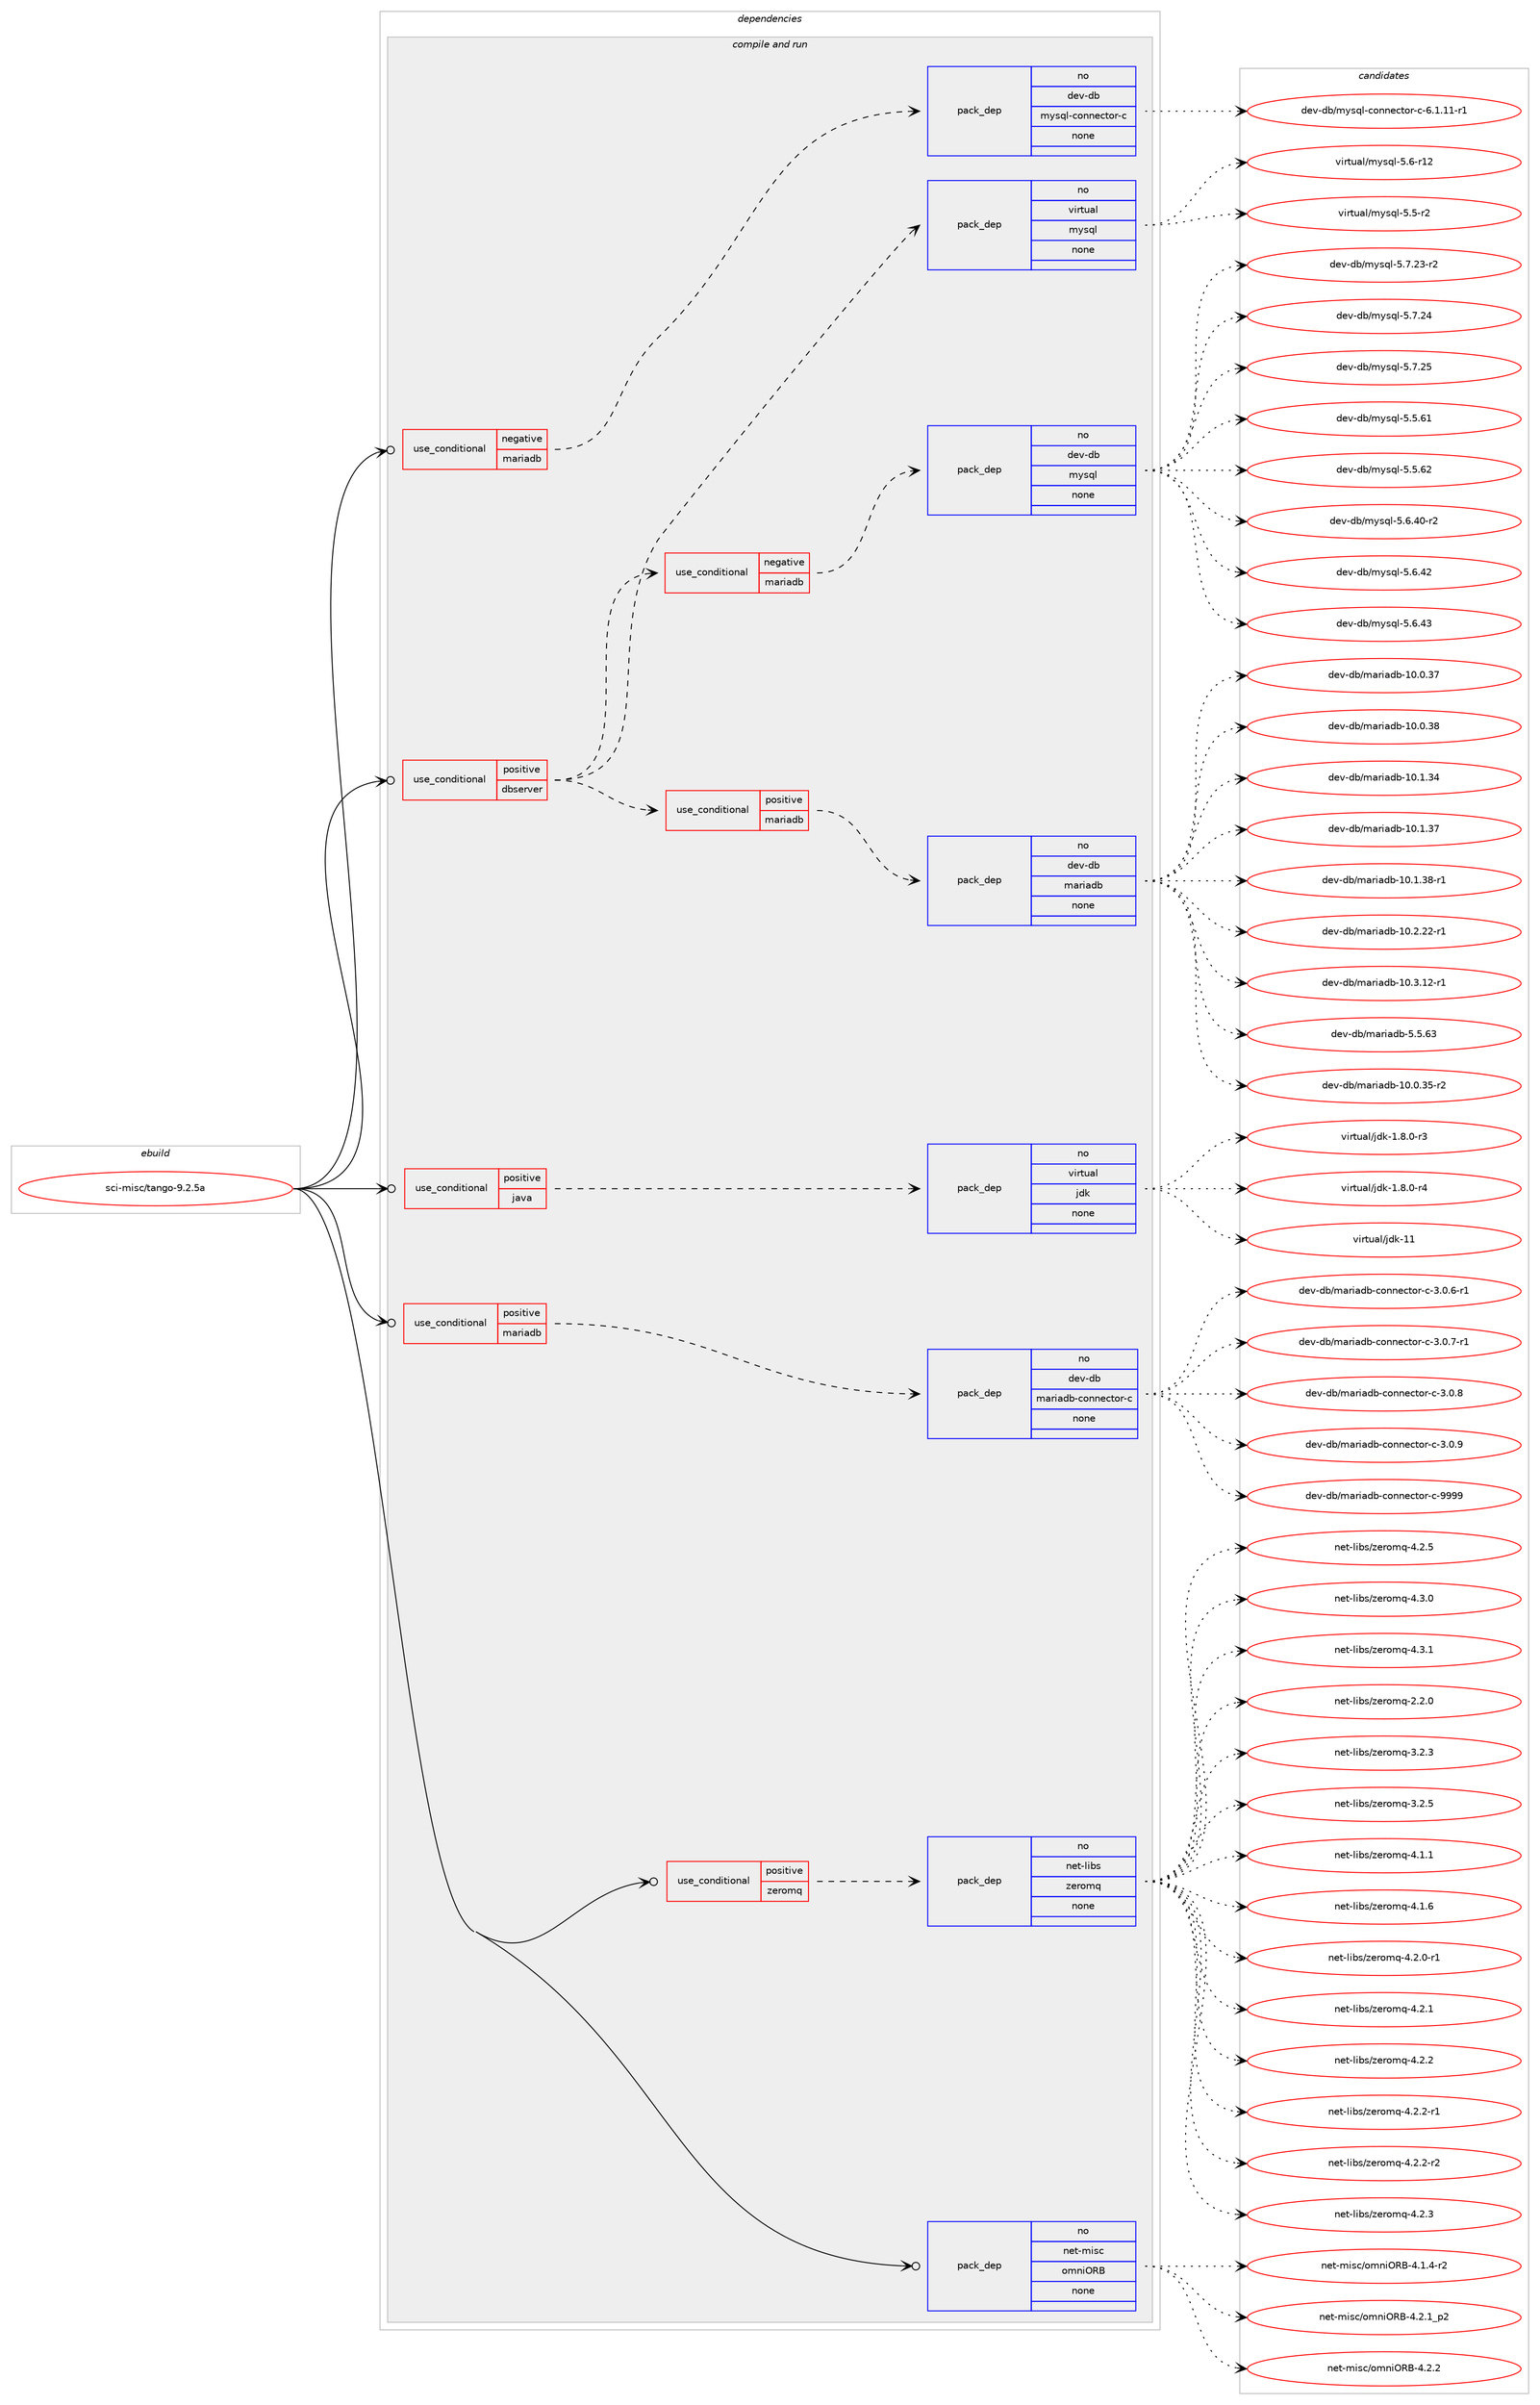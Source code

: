digraph prolog {

# *************
# Graph options
# *************

newrank=true;
concentrate=true;
compound=true;
graph [rankdir=LR,fontname=Helvetica,fontsize=10,ranksep=1.5];#, ranksep=2.5, nodesep=0.2];
edge  [arrowhead=vee];
node  [fontname=Helvetica,fontsize=10];

# **********
# The ebuild
# **********

subgraph cluster_leftcol {
color=gray;
rank=same;
label=<<i>ebuild</i>>;
id [label="sci-misc/tango-9.2.5a", color=red, width=4, href="../sci-misc/tango-9.2.5a.svg"];
}

# ****************
# The dependencies
# ****************

subgraph cluster_midcol {
color=gray;
label=<<i>dependencies</i>>;
subgraph cluster_compile {
fillcolor="#eeeeee";
style=filled;
label=<<i>compile</i>>;
}
subgraph cluster_compileandrun {
fillcolor="#eeeeee";
style=filled;
label=<<i>compile and run</i>>;
subgraph cond454885 {
dependency1699934 [label=<<TABLE BORDER="0" CELLBORDER="1" CELLSPACING="0" CELLPADDING="4"><TR><TD ROWSPAN="3" CELLPADDING="10">use_conditional</TD></TR><TR><TD>negative</TD></TR><TR><TD>mariadb</TD></TR></TABLE>>, shape=none, color=red];
subgraph pack1217174 {
dependency1699935 [label=<<TABLE BORDER="0" CELLBORDER="1" CELLSPACING="0" CELLPADDING="4" WIDTH="220"><TR><TD ROWSPAN="6" CELLPADDING="30">pack_dep</TD></TR><TR><TD WIDTH="110">no</TD></TR><TR><TD>dev-db</TD></TR><TR><TD>mysql-connector-c</TD></TR><TR><TD>none</TD></TR><TR><TD></TD></TR></TABLE>>, shape=none, color=blue];
}
dependency1699934:e -> dependency1699935:w [weight=20,style="dashed",arrowhead="vee"];
}
id:e -> dependency1699934:w [weight=20,style="solid",arrowhead="odotvee"];
subgraph cond454886 {
dependency1699936 [label=<<TABLE BORDER="0" CELLBORDER="1" CELLSPACING="0" CELLPADDING="4"><TR><TD ROWSPAN="3" CELLPADDING="10">use_conditional</TD></TR><TR><TD>positive</TD></TR><TR><TD>dbserver</TD></TR></TABLE>>, shape=none, color=red];
subgraph cond454887 {
dependency1699937 [label=<<TABLE BORDER="0" CELLBORDER="1" CELLSPACING="0" CELLPADDING="4"><TR><TD ROWSPAN="3" CELLPADDING="10">use_conditional</TD></TR><TR><TD>positive</TD></TR><TR><TD>mariadb</TD></TR></TABLE>>, shape=none, color=red];
subgraph pack1217175 {
dependency1699938 [label=<<TABLE BORDER="0" CELLBORDER="1" CELLSPACING="0" CELLPADDING="4" WIDTH="220"><TR><TD ROWSPAN="6" CELLPADDING="30">pack_dep</TD></TR><TR><TD WIDTH="110">no</TD></TR><TR><TD>dev-db</TD></TR><TR><TD>mariadb</TD></TR><TR><TD>none</TD></TR><TR><TD></TD></TR></TABLE>>, shape=none, color=blue];
}
dependency1699937:e -> dependency1699938:w [weight=20,style="dashed",arrowhead="vee"];
}
dependency1699936:e -> dependency1699937:w [weight=20,style="dashed",arrowhead="vee"];
subgraph cond454888 {
dependency1699939 [label=<<TABLE BORDER="0" CELLBORDER="1" CELLSPACING="0" CELLPADDING="4"><TR><TD ROWSPAN="3" CELLPADDING="10">use_conditional</TD></TR><TR><TD>negative</TD></TR><TR><TD>mariadb</TD></TR></TABLE>>, shape=none, color=red];
subgraph pack1217176 {
dependency1699940 [label=<<TABLE BORDER="0" CELLBORDER="1" CELLSPACING="0" CELLPADDING="4" WIDTH="220"><TR><TD ROWSPAN="6" CELLPADDING="30">pack_dep</TD></TR><TR><TD WIDTH="110">no</TD></TR><TR><TD>dev-db</TD></TR><TR><TD>mysql</TD></TR><TR><TD>none</TD></TR><TR><TD></TD></TR></TABLE>>, shape=none, color=blue];
}
dependency1699939:e -> dependency1699940:w [weight=20,style="dashed",arrowhead="vee"];
}
dependency1699936:e -> dependency1699939:w [weight=20,style="dashed",arrowhead="vee"];
subgraph pack1217177 {
dependency1699941 [label=<<TABLE BORDER="0" CELLBORDER="1" CELLSPACING="0" CELLPADDING="4" WIDTH="220"><TR><TD ROWSPAN="6" CELLPADDING="30">pack_dep</TD></TR><TR><TD WIDTH="110">no</TD></TR><TR><TD>virtual</TD></TR><TR><TD>mysql</TD></TR><TR><TD>none</TD></TR><TR><TD></TD></TR></TABLE>>, shape=none, color=blue];
}
dependency1699936:e -> dependency1699941:w [weight=20,style="dashed",arrowhead="vee"];
}
id:e -> dependency1699936:w [weight=20,style="solid",arrowhead="odotvee"];
subgraph cond454889 {
dependency1699942 [label=<<TABLE BORDER="0" CELLBORDER="1" CELLSPACING="0" CELLPADDING="4"><TR><TD ROWSPAN="3" CELLPADDING="10">use_conditional</TD></TR><TR><TD>positive</TD></TR><TR><TD>java</TD></TR></TABLE>>, shape=none, color=red];
subgraph pack1217178 {
dependency1699943 [label=<<TABLE BORDER="0" CELLBORDER="1" CELLSPACING="0" CELLPADDING="4" WIDTH="220"><TR><TD ROWSPAN="6" CELLPADDING="30">pack_dep</TD></TR><TR><TD WIDTH="110">no</TD></TR><TR><TD>virtual</TD></TR><TR><TD>jdk</TD></TR><TR><TD>none</TD></TR><TR><TD></TD></TR></TABLE>>, shape=none, color=blue];
}
dependency1699942:e -> dependency1699943:w [weight=20,style="dashed",arrowhead="vee"];
}
id:e -> dependency1699942:w [weight=20,style="solid",arrowhead="odotvee"];
subgraph cond454890 {
dependency1699944 [label=<<TABLE BORDER="0" CELLBORDER="1" CELLSPACING="0" CELLPADDING="4"><TR><TD ROWSPAN="3" CELLPADDING="10">use_conditional</TD></TR><TR><TD>positive</TD></TR><TR><TD>mariadb</TD></TR></TABLE>>, shape=none, color=red];
subgraph pack1217179 {
dependency1699945 [label=<<TABLE BORDER="0" CELLBORDER="1" CELLSPACING="0" CELLPADDING="4" WIDTH="220"><TR><TD ROWSPAN="6" CELLPADDING="30">pack_dep</TD></TR><TR><TD WIDTH="110">no</TD></TR><TR><TD>dev-db</TD></TR><TR><TD>mariadb-connector-c</TD></TR><TR><TD>none</TD></TR><TR><TD></TD></TR></TABLE>>, shape=none, color=blue];
}
dependency1699944:e -> dependency1699945:w [weight=20,style="dashed",arrowhead="vee"];
}
id:e -> dependency1699944:w [weight=20,style="solid",arrowhead="odotvee"];
subgraph cond454891 {
dependency1699946 [label=<<TABLE BORDER="0" CELLBORDER="1" CELLSPACING="0" CELLPADDING="4"><TR><TD ROWSPAN="3" CELLPADDING="10">use_conditional</TD></TR><TR><TD>positive</TD></TR><TR><TD>zeromq</TD></TR></TABLE>>, shape=none, color=red];
subgraph pack1217180 {
dependency1699947 [label=<<TABLE BORDER="0" CELLBORDER="1" CELLSPACING="0" CELLPADDING="4" WIDTH="220"><TR><TD ROWSPAN="6" CELLPADDING="30">pack_dep</TD></TR><TR><TD WIDTH="110">no</TD></TR><TR><TD>net-libs</TD></TR><TR><TD>zeromq</TD></TR><TR><TD>none</TD></TR><TR><TD></TD></TR></TABLE>>, shape=none, color=blue];
}
dependency1699946:e -> dependency1699947:w [weight=20,style="dashed",arrowhead="vee"];
}
id:e -> dependency1699946:w [weight=20,style="solid",arrowhead="odotvee"];
subgraph pack1217181 {
dependency1699948 [label=<<TABLE BORDER="0" CELLBORDER="1" CELLSPACING="0" CELLPADDING="4" WIDTH="220"><TR><TD ROWSPAN="6" CELLPADDING="30">pack_dep</TD></TR><TR><TD WIDTH="110">no</TD></TR><TR><TD>net-misc</TD></TR><TR><TD>omniORB</TD></TR><TR><TD>none</TD></TR><TR><TD></TD></TR></TABLE>>, shape=none, color=blue];
}
id:e -> dependency1699948:w [weight=20,style="solid",arrowhead="odotvee"];
}
subgraph cluster_run {
fillcolor="#eeeeee";
style=filled;
label=<<i>run</i>>;
}
}

# **************
# The candidates
# **************

subgraph cluster_choices {
rank=same;
color=gray;
label=<<i>candidates</i>>;

subgraph choice1217174 {
color=black;
nodesep=1;
choice1001011184510098471091211151131084599111110110101991161111144599455446494649494511449 [label="dev-db/mysql-connector-c-6.1.11-r1", color=red, width=4,href="../dev-db/mysql-connector-c-6.1.11-r1.svg"];
dependency1699935:e -> choice1001011184510098471091211151131084599111110110101991161111144599455446494649494511449:w [style=dotted,weight="100"];
}
subgraph choice1217175 {
color=black;
nodesep=1;
choice10010111845100984710997114105971009845494846484651534511450 [label="dev-db/mariadb-10.0.35-r2", color=red, width=4,href="../dev-db/mariadb-10.0.35-r2.svg"];
choice1001011184510098471099711410597100984549484648465155 [label="dev-db/mariadb-10.0.37", color=red, width=4,href="../dev-db/mariadb-10.0.37.svg"];
choice1001011184510098471099711410597100984549484648465156 [label="dev-db/mariadb-10.0.38", color=red, width=4,href="../dev-db/mariadb-10.0.38.svg"];
choice1001011184510098471099711410597100984549484649465152 [label="dev-db/mariadb-10.1.34", color=red, width=4,href="../dev-db/mariadb-10.1.34.svg"];
choice1001011184510098471099711410597100984549484649465155 [label="dev-db/mariadb-10.1.37", color=red, width=4,href="../dev-db/mariadb-10.1.37.svg"];
choice10010111845100984710997114105971009845494846494651564511449 [label="dev-db/mariadb-10.1.38-r1", color=red, width=4,href="../dev-db/mariadb-10.1.38-r1.svg"];
choice10010111845100984710997114105971009845494846504650504511449 [label="dev-db/mariadb-10.2.22-r1", color=red, width=4,href="../dev-db/mariadb-10.2.22-r1.svg"];
choice10010111845100984710997114105971009845494846514649504511449 [label="dev-db/mariadb-10.3.12-r1", color=red, width=4,href="../dev-db/mariadb-10.3.12-r1.svg"];
choice10010111845100984710997114105971009845534653465451 [label="dev-db/mariadb-5.5.63", color=red, width=4,href="../dev-db/mariadb-5.5.63.svg"];
dependency1699938:e -> choice10010111845100984710997114105971009845494846484651534511450:w [style=dotted,weight="100"];
dependency1699938:e -> choice1001011184510098471099711410597100984549484648465155:w [style=dotted,weight="100"];
dependency1699938:e -> choice1001011184510098471099711410597100984549484648465156:w [style=dotted,weight="100"];
dependency1699938:e -> choice1001011184510098471099711410597100984549484649465152:w [style=dotted,weight="100"];
dependency1699938:e -> choice1001011184510098471099711410597100984549484649465155:w [style=dotted,weight="100"];
dependency1699938:e -> choice10010111845100984710997114105971009845494846494651564511449:w [style=dotted,weight="100"];
dependency1699938:e -> choice10010111845100984710997114105971009845494846504650504511449:w [style=dotted,weight="100"];
dependency1699938:e -> choice10010111845100984710997114105971009845494846514649504511449:w [style=dotted,weight="100"];
dependency1699938:e -> choice10010111845100984710997114105971009845534653465451:w [style=dotted,weight="100"];
}
subgraph choice1217176 {
color=black;
nodesep=1;
choice10010111845100984710912111511310845534653465449 [label="dev-db/mysql-5.5.61", color=red, width=4,href="../dev-db/mysql-5.5.61.svg"];
choice10010111845100984710912111511310845534653465450 [label="dev-db/mysql-5.5.62", color=red, width=4,href="../dev-db/mysql-5.5.62.svg"];
choice100101118451009847109121115113108455346544652484511450 [label="dev-db/mysql-5.6.40-r2", color=red, width=4,href="../dev-db/mysql-5.6.40-r2.svg"];
choice10010111845100984710912111511310845534654465250 [label="dev-db/mysql-5.6.42", color=red, width=4,href="../dev-db/mysql-5.6.42.svg"];
choice10010111845100984710912111511310845534654465251 [label="dev-db/mysql-5.6.43", color=red, width=4,href="../dev-db/mysql-5.6.43.svg"];
choice100101118451009847109121115113108455346554650514511450 [label="dev-db/mysql-5.7.23-r2", color=red, width=4,href="../dev-db/mysql-5.7.23-r2.svg"];
choice10010111845100984710912111511310845534655465052 [label="dev-db/mysql-5.7.24", color=red, width=4,href="../dev-db/mysql-5.7.24.svg"];
choice10010111845100984710912111511310845534655465053 [label="dev-db/mysql-5.7.25", color=red, width=4,href="../dev-db/mysql-5.7.25.svg"];
dependency1699940:e -> choice10010111845100984710912111511310845534653465449:w [style=dotted,weight="100"];
dependency1699940:e -> choice10010111845100984710912111511310845534653465450:w [style=dotted,weight="100"];
dependency1699940:e -> choice100101118451009847109121115113108455346544652484511450:w [style=dotted,weight="100"];
dependency1699940:e -> choice10010111845100984710912111511310845534654465250:w [style=dotted,weight="100"];
dependency1699940:e -> choice10010111845100984710912111511310845534654465251:w [style=dotted,weight="100"];
dependency1699940:e -> choice100101118451009847109121115113108455346554650514511450:w [style=dotted,weight="100"];
dependency1699940:e -> choice10010111845100984710912111511310845534655465052:w [style=dotted,weight="100"];
dependency1699940:e -> choice10010111845100984710912111511310845534655465053:w [style=dotted,weight="100"];
}
subgraph choice1217177 {
color=black;
nodesep=1;
choice1181051141161179710847109121115113108455346534511450 [label="virtual/mysql-5.5-r2", color=red, width=4,href="../virtual/mysql-5.5-r2.svg"];
choice118105114116117971084710912111511310845534654451144950 [label="virtual/mysql-5.6-r12", color=red, width=4,href="../virtual/mysql-5.6-r12.svg"];
dependency1699941:e -> choice1181051141161179710847109121115113108455346534511450:w [style=dotted,weight="100"];
dependency1699941:e -> choice118105114116117971084710912111511310845534654451144950:w [style=dotted,weight="100"];
}
subgraph choice1217178 {
color=black;
nodesep=1;
choice11810511411611797108471061001074549465646484511451 [label="virtual/jdk-1.8.0-r3", color=red, width=4,href="../virtual/jdk-1.8.0-r3.svg"];
choice11810511411611797108471061001074549465646484511452 [label="virtual/jdk-1.8.0-r4", color=red, width=4,href="../virtual/jdk-1.8.0-r4.svg"];
choice1181051141161179710847106100107454949 [label="virtual/jdk-11", color=red, width=4,href="../virtual/jdk-11.svg"];
dependency1699943:e -> choice11810511411611797108471061001074549465646484511451:w [style=dotted,weight="100"];
dependency1699943:e -> choice11810511411611797108471061001074549465646484511452:w [style=dotted,weight="100"];
dependency1699943:e -> choice1181051141161179710847106100107454949:w [style=dotted,weight="100"];
}
subgraph choice1217179 {
color=black;
nodesep=1;
choice10010111845100984710997114105971009845991111101101019911611111445994551464846544511449 [label="dev-db/mariadb-connector-c-3.0.6-r1", color=red, width=4,href="../dev-db/mariadb-connector-c-3.0.6-r1.svg"];
choice10010111845100984710997114105971009845991111101101019911611111445994551464846554511449 [label="dev-db/mariadb-connector-c-3.0.7-r1", color=red, width=4,href="../dev-db/mariadb-connector-c-3.0.7-r1.svg"];
choice1001011184510098471099711410597100984599111110110101991161111144599455146484656 [label="dev-db/mariadb-connector-c-3.0.8", color=red, width=4,href="../dev-db/mariadb-connector-c-3.0.8.svg"];
choice1001011184510098471099711410597100984599111110110101991161111144599455146484657 [label="dev-db/mariadb-connector-c-3.0.9", color=red, width=4,href="../dev-db/mariadb-connector-c-3.0.9.svg"];
choice10010111845100984710997114105971009845991111101101019911611111445994557575757 [label="dev-db/mariadb-connector-c-9999", color=red, width=4,href="../dev-db/mariadb-connector-c-9999.svg"];
dependency1699945:e -> choice10010111845100984710997114105971009845991111101101019911611111445994551464846544511449:w [style=dotted,weight="100"];
dependency1699945:e -> choice10010111845100984710997114105971009845991111101101019911611111445994551464846554511449:w [style=dotted,weight="100"];
dependency1699945:e -> choice1001011184510098471099711410597100984599111110110101991161111144599455146484656:w [style=dotted,weight="100"];
dependency1699945:e -> choice1001011184510098471099711410597100984599111110110101991161111144599455146484657:w [style=dotted,weight="100"];
dependency1699945:e -> choice10010111845100984710997114105971009845991111101101019911611111445994557575757:w [style=dotted,weight="100"];
}
subgraph choice1217180 {
color=black;
nodesep=1;
choice110101116451081059811547122101114111109113455046504648 [label="net-libs/zeromq-2.2.0", color=red, width=4,href="../net-libs/zeromq-2.2.0.svg"];
choice110101116451081059811547122101114111109113455146504651 [label="net-libs/zeromq-3.2.3", color=red, width=4,href="../net-libs/zeromq-3.2.3.svg"];
choice110101116451081059811547122101114111109113455146504653 [label="net-libs/zeromq-3.2.5", color=red, width=4,href="../net-libs/zeromq-3.2.5.svg"];
choice110101116451081059811547122101114111109113455246494649 [label="net-libs/zeromq-4.1.1", color=red, width=4,href="../net-libs/zeromq-4.1.1.svg"];
choice110101116451081059811547122101114111109113455246494654 [label="net-libs/zeromq-4.1.6", color=red, width=4,href="../net-libs/zeromq-4.1.6.svg"];
choice1101011164510810598115471221011141111091134552465046484511449 [label="net-libs/zeromq-4.2.0-r1", color=red, width=4,href="../net-libs/zeromq-4.2.0-r1.svg"];
choice110101116451081059811547122101114111109113455246504649 [label="net-libs/zeromq-4.2.1", color=red, width=4,href="../net-libs/zeromq-4.2.1.svg"];
choice110101116451081059811547122101114111109113455246504650 [label="net-libs/zeromq-4.2.2", color=red, width=4,href="../net-libs/zeromq-4.2.2.svg"];
choice1101011164510810598115471221011141111091134552465046504511449 [label="net-libs/zeromq-4.2.2-r1", color=red, width=4,href="../net-libs/zeromq-4.2.2-r1.svg"];
choice1101011164510810598115471221011141111091134552465046504511450 [label="net-libs/zeromq-4.2.2-r2", color=red, width=4,href="../net-libs/zeromq-4.2.2-r2.svg"];
choice110101116451081059811547122101114111109113455246504651 [label="net-libs/zeromq-4.2.3", color=red, width=4,href="../net-libs/zeromq-4.2.3.svg"];
choice110101116451081059811547122101114111109113455246504653 [label="net-libs/zeromq-4.2.5", color=red, width=4,href="../net-libs/zeromq-4.2.5.svg"];
choice110101116451081059811547122101114111109113455246514648 [label="net-libs/zeromq-4.3.0", color=red, width=4,href="../net-libs/zeromq-4.3.0.svg"];
choice110101116451081059811547122101114111109113455246514649 [label="net-libs/zeromq-4.3.1", color=red, width=4,href="../net-libs/zeromq-4.3.1.svg"];
dependency1699947:e -> choice110101116451081059811547122101114111109113455046504648:w [style=dotted,weight="100"];
dependency1699947:e -> choice110101116451081059811547122101114111109113455146504651:w [style=dotted,weight="100"];
dependency1699947:e -> choice110101116451081059811547122101114111109113455146504653:w [style=dotted,weight="100"];
dependency1699947:e -> choice110101116451081059811547122101114111109113455246494649:w [style=dotted,weight="100"];
dependency1699947:e -> choice110101116451081059811547122101114111109113455246494654:w [style=dotted,weight="100"];
dependency1699947:e -> choice1101011164510810598115471221011141111091134552465046484511449:w [style=dotted,weight="100"];
dependency1699947:e -> choice110101116451081059811547122101114111109113455246504649:w [style=dotted,weight="100"];
dependency1699947:e -> choice110101116451081059811547122101114111109113455246504650:w [style=dotted,weight="100"];
dependency1699947:e -> choice1101011164510810598115471221011141111091134552465046504511449:w [style=dotted,weight="100"];
dependency1699947:e -> choice1101011164510810598115471221011141111091134552465046504511450:w [style=dotted,weight="100"];
dependency1699947:e -> choice110101116451081059811547122101114111109113455246504651:w [style=dotted,weight="100"];
dependency1699947:e -> choice110101116451081059811547122101114111109113455246504653:w [style=dotted,weight="100"];
dependency1699947:e -> choice110101116451081059811547122101114111109113455246514648:w [style=dotted,weight="100"];
dependency1699947:e -> choice110101116451081059811547122101114111109113455246514649:w [style=dotted,weight="100"];
}
subgraph choice1217181 {
color=black;
nodesep=1;
choice1101011164510910511599471111091101057982664552464946524511450 [label="net-misc/omniORB-4.1.4-r2", color=red, width=4,href="../net-misc/omniORB-4.1.4-r2.svg"];
choice1101011164510910511599471111091101057982664552465046499511250 [label="net-misc/omniORB-4.2.1_p2", color=red, width=4,href="../net-misc/omniORB-4.2.1_p2.svg"];
choice110101116451091051159947111109110105798266455246504650 [label="net-misc/omniORB-4.2.2", color=red, width=4,href="../net-misc/omniORB-4.2.2.svg"];
dependency1699948:e -> choice1101011164510910511599471111091101057982664552464946524511450:w [style=dotted,weight="100"];
dependency1699948:e -> choice1101011164510910511599471111091101057982664552465046499511250:w [style=dotted,weight="100"];
dependency1699948:e -> choice110101116451091051159947111109110105798266455246504650:w [style=dotted,weight="100"];
}
}

}
